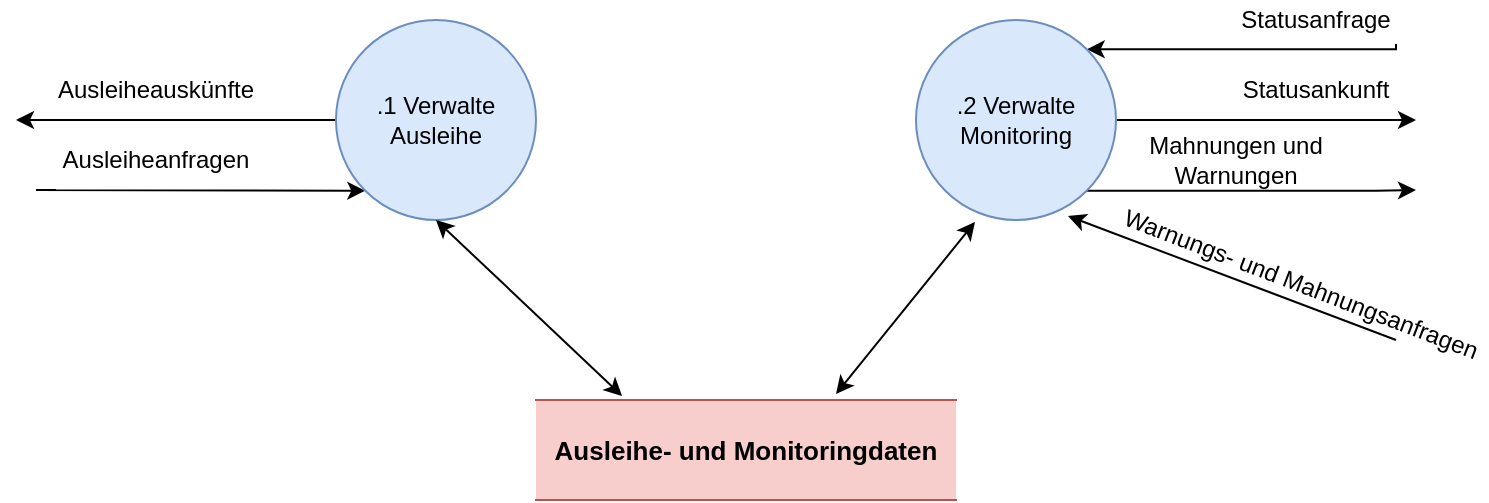 <mxfile version="12.3.5" type="device" pages="1"><diagram id="ftGw2Dn0N8gDGnhqMCYZ" name="Page-1"><mxGraphModel dx="1357" dy="739" grid="1" gridSize="10" guides="1" tooltips="1" connect="1" arrows="1" fold="1" page="1" pageScale="1" pageWidth="827" pageHeight="1169" math="0" shadow="0"><root><mxCell id="0"/><mxCell id="1" parent="0"/><mxCell id="b46uMhVCe2Ji58VuYwTW-4" style="edgeStyle=orthogonalEdgeStyle;rounded=0;orthogonalLoop=1;jettySize=auto;html=1;exitX=0;exitY=0.5;exitDx=0;exitDy=0;" parent="1" source="b46uMhVCe2Ji58VuYwTW-1" edge="1"><mxGeometry relative="1" as="geometry"><mxPoint x="50" y="90" as="targetPoint"/><Array as="points"><mxPoint x="60" y="90"/></Array></mxGeometry></mxCell><mxCell id="b46uMhVCe2Ji58VuYwTW-5" style="edgeStyle=orthogonalEdgeStyle;rounded=0;orthogonalLoop=1;jettySize=auto;html=1;entryX=0;entryY=1;entryDx=0;entryDy=0;" parent="1" target="b46uMhVCe2Ji58VuYwTW-1" edge="1"><mxGeometry relative="1" as="geometry"><mxPoint x="70" y="125" as="sourcePoint"/><Array as="points"><mxPoint x="60" y="125"/></Array></mxGeometry></mxCell><mxCell id="b46uMhVCe2Ji58VuYwTW-1" value=".1 Verwalte Ausleihe" style="ellipse;whiteSpace=wrap;html=1;aspect=fixed;fillColor=#dae8fc;strokeColor=#6c8ebf;" parent="1" vertex="1"><mxGeometry x="210" y="40" width="100" height="100" as="geometry"/></mxCell><mxCell id="b46uMhVCe2Ji58VuYwTW-11" style="edgeStyle=orthogonalEdgeStyle;rounded=0;orthogonalLoop=1;jettySize=auto;html=1;exitX=1;exitY=0;exitDx=0;exitDy=0;entryX=1;entryY=0;entryDx=0;entryDy=0;" parent="1" target="b46uMhVCe2Ji58VuYwTW-2" edge="1"><mxGeometry relative="1" as="geometry"><mxPoint x="740" y="52" as="sourcePoint"/><Array as="points"><mxPoint x="740" y="55"/></Array></mxGeometry></mxCell><mxCell id="b46uMhVCe2Ji58VuYwTW-12" style="edgeStyle=orthogonalEdgeStyle;rounded=0;orthogonalLoop=1;jettySize=auto;html=1;exitX=1;exitY=0.5;exitDx=0;exitDy=0;" parent="1" source="b46uMhVCe2Ji58VuYwTW-2" edge="1"><mxGeometry relative="1" as="geometry"><mxPoint x="750" y="90" as="targetPoint"/><Array as="points"><mxPoint x="740" y="90"/></Array></mxGeometry></mxCell><mxCell id="b46uMhVCe2Ji58VuYwTW-13" style="edgeStyle=orthogonalEdgeStyle;rounded=0;orthogonalLoop=1;jettySize=auto;html=1;exitX=1;exitY=1;exitDx=0;exitDy=0;" parent="1" source="b46uMhVCe2Ji58VuYwTW-2" edge="1"><mxGeometry relative="1" as="geometry"><mxPoint x="750" y="125" as="targetPoint"/><Array as="points"><mxPoint x="730" y="125"/><mxPoint x="730" y="125"/></Array></mxGeometry></mxCell><mxCell id="b46uMhVCe2Ji58VuYwTW-2" value=".2 Verwalte Monitoring" style="ellipse;whiteSpace=wrap;html=1;aspect=fixed;fillColor=#dae8fc;strokeColor=#6c8ebf;" parent="1" vertex="1"><mxGeometry x="500" y="40" width="100" height="100" as="geometry"/></mxCell><mxCell id="b46uMhVCe2Ji58VuYwTW-7" value="Ausleiheauskünfte" style="text;html=1;strokeColor=none;fillColor=none;align=center;verticalAlign=middle;whiteSpace=wrap;rounded=0;" parent="1" vertex="1"><mxGeometry x="100" y="65" width="40" height="20" as="geometry"/></mxCell><mxCell id="b46uMhVCe2Ji58VuYwTW-8" value="Ausleiheanfragen&lt;br&gt;" style="text;html=1;strokeColor=none;fillColor=none;align=center;verticalAlign=middle;whiteSpace=wrap;rounded=0;" parent="1" vertex="1"><mxGeometry x="100" y="100" width="40" height="20" as="geometry"/></mxCell><mxCell id="b46uMhVCe2Ji58VuYwTW-14" value="Statusanfrage" style="text;html=1;strokeColor=none;fillColor=none;align=center;verticalAlign=middle;whiteSpace=wrap;rounded=0;" parent="1" vertex="1"><mxGeometry x="680" y="30" width="40" height="20" as="geometry"/></mxCell><mxCell id="b46uMhVCe2Ji58VuYwTW-15" value="Statusankunft" style="text;html=1;strokeColor=none;fillColor=none;align=center;verticalAlign=middle;whiteSpace=wrap;rounded=0;" parent="1" vertex="1"><mxGeometry x="680" y="65" width="40" height="20" as="geometry"/></mxCell><mxCell id="b46uMhVCe2Ji58VuYwTW-16" value="Mahnungen und Warnungen" style="text;html=1;strokeColor=none;fillColor=none;align=center;verticalAlign=middle;whiteSpace=wrap;rounded=0;" parent="1" vertex="1"><mxGeometry x="600" y="100" width="120" height="20" as="geometry"/></mxCell><mxCell id="b46uMhVCe2Ji58VuYwTW-19" value="Ausleihe- und Monitoringdaten" style="shape=partialRectangle;whiteSpace=wrap;html=1;left=0;right=0;fillColor=#f8cecc;fontSize=13;fontStyle=1;strokeColor=#b85450;" parent="1" vertex="1"><mxGeometry x="310" y="230" width="210" height="50" as="geometry"/></mxCell><mxCell id="b46uMhVCe2Ji58VuYwTW-21" value="" style="endArrow=classic;startArrow=classic;html=1;entryX=0.5;entryY=1;entryDx=0;entryDy=0;exitX=0.205;exitY=-0.04;exitDx=0;exitDy=0;exitPerimeter=0;" parent="1" source="b46uMhVCe2Ji58VuYwTW-19" edge="1" target="b46uMhVCe2Ji58VuYwTW-1"><mxGeometry width="50" height="50" relative="1" as="geometry"><mxPoint x="350" y="220" as="sourcePoint"/><mxPoint x="220" y="140" as="targetPoint"/><Array as="points"/></mxGeometry></mxCell><mxCell id="b46uMhVCe2Ji58VuYwTW-29" value="" style="endArrow=classic;startArrow=classic;html=1;fontSize=13;entryX=0.295;entryY=1.01;entryDx=0;entryDy=0;entryPerimeter=0;" parent="1" target="b46uMhVCe2Ji58VuYwTW-2" edge="1"><mxGeometry width="50" height="50" relative="1" as="geometry"><mxPoint x="460" y="227" as="sourcePoint"/><mxPoint x="580" y="140" as="targetPoint"/></mxGeometry></mxCell><mxCell id="OhmzN48DIk7J8Dg8453x-2" value="" style="endArrow=classic;html=1;entryX=0.76;entryY=0.98;entryDx=0;entryDy=0;entryPerimeter=0;" edge="1" parent="1" target="b46uMhVCe2Ji58VuYwTW-2"><mxGeometry width="50" height="50" relative="1" as="geometry"><mxPoint x="740" y="200" as="sourcePoint"/><mxPoint x="90" y="300" as="targetPoint"/></mxGeometry></mxCell><mxCell id="OhmzN48DIk7J8Dg8453x-3" value="&lt;p style=&quot;line-height: 80%&quot;&gt;Warnungs- und Mahnungsanfragen&lt;br&gt;&lt;/p&gt;" style="text;html=1;align=center;verticalAlign=top;resizable=0;points=[];;labelBackgroundColor=none;direction=south;rotation=21;" vertex="1" connectable="0" parent="OhmzN48DIk7J8Dg8453x-2"><mxGeometry x="-0.2" y="2" relative="1" as="geometry"><mxPoint x="26" y="-27" as="offset"/></mxGeometry></mxCell></root></mxGraphModel></diagram></mxfile>